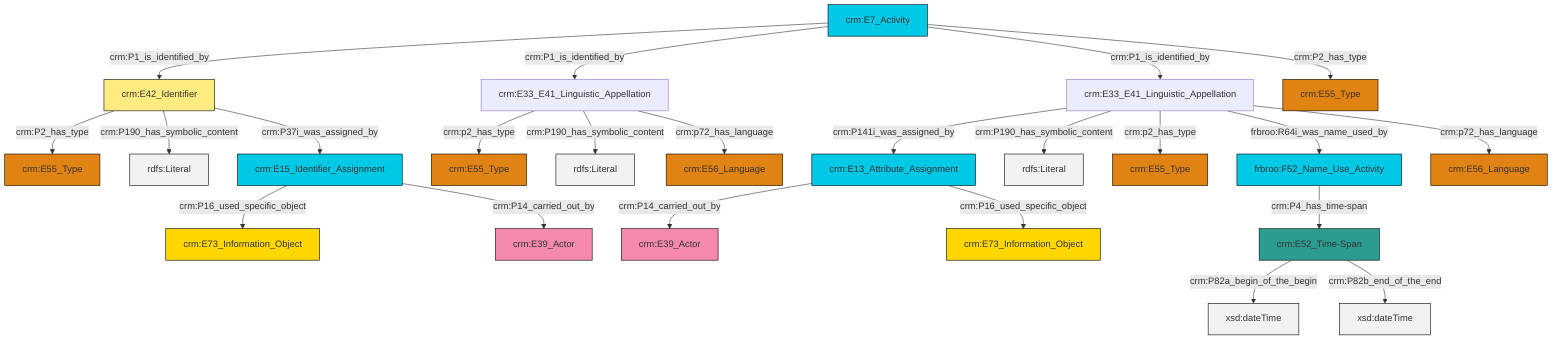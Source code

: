 graph TD
classDef Literal fill:#f2f2f2,stroke:#000000;
classDef CRM_Entity fill:#FFFFFF,stroke:#000000;
classDef Temporal_Entity fill:#00C9E6, stroke:#000000;
classDef Type fill:#E18312, stroke:#000000;
classDef Time-Span fill:#2C9C91, stroke:#000000;
classDef Appellation fill:#FFEB7F, stroke:#000000;
classDef Place fill:#008836, stroke:#000000;
classDef Persistent_Item fill:#B266B2, stroke:#000000;
classDef Conceptual_Object fill:#FFD700, stroke:#000000;
classDef Physical_Thing fill:#D2B48C, stroke:#000000;
classDef Actor fill:#f58aad, stroke:#000000;
classDef PC_Classes fill:#4ce600, stroke:#000000;
classDef Multi fill:#cccccc,stroke:#000000;

0["crm:E13_Attribute_Assignment"]:::Temporal_Entity -->|crm:P14_carried_out_by| 1["crm:E39_Actor"]:::Actor
4["frbroo:F52_Name_Use_Activity"]:::Temporal_Entity -->|crm:P4_has_time-span| 5["crm:E52_Time-Span"]:::Time-Span
6["crm:E42_Identifier"]:::Appellation -->|crm:P2_has_type| 7["crm:E55_Type"]:::Type
8["crm:E15_Identifier_Assignment"]:::Temporal_Entity -->|crm:P16_used_specific_object| 9["crm:E73_Information_Object"]:::Conceptual_Object
10["crm:E33_E41_Linguistic_Appellation"]:::Default -->|crm:P141i_was_assigned_by| 0["crm:E13_Attribute_Assignment"]:::Temporal_Entity
8["crm:E15_Identifier_Assignment"]:::Temporal_Entity -->|crm:P14_carried_out_by| 13["crm:E39_Actor"]:::Actor
10["crm:E33_E41_Linguistic_Appellation"]:::Default -->|crm:P190_has_symbolic_content| 18[rdfs:Literal]:::Literal
0["crm:E13_Attribute_Assignment"]:::Temporal_Entity -->|crm:P16_used_specific_object| 24["crm:E73_Information_Object"]:::Conceptual_Object
6["crm:E42_Identifier"]:::Appellation -->|crm:P190_has_symbolic_content| 25[rdfs:Literal]:::Literal
5["crm:E52_Time-Span"]:::Time-Span -->|crm:P82a_begin_of_the_begin| 29[xsd:dateTime]:::Literal
10["crm:E33_E41_Linguistic_Appellation"]:::Default -->|crm:p2_has_type| 11["crm:E55_Type"]:::Type
5["crm:E52_Time-Span"]:::Time-Span -->|crm:P82b_end_of_the_end| 32[xsd:dateTime]:::Literal
35["crm:E33_E41_Linguistic_Appellation"]:::Default -->|crm:p2_has_type| 14["crm:E55_Type"]:::Type
10["crm:E33_E41_Linguistic_Appellation"]:::Default -->|frbroo:R64i_was_name_used_by| 4["frbroo:F52_Name_Use_Activity"]:::Temporal_Entity
35["crm:E33_E41_Linguistic_Appellation"]:::Default -->|crm:P190_has_symbolic_content| 37[rdfs:Literal]:::Literal
16["crm:E7_Activity"]:::Temporal_Entity -->|crm:P1_is_identified_by| 6["crm:E42_Identifier"]:::Appellation
16["crm:E7_Activity"]:::Temporal_Entity -->|crm:P1_is_identified_by| 35["crm:E33_E41_Linguistic_Appellation"]:::Default
16["crm:E7_Activity"]:::Temporal_Entity -->|crm:P1_is_identified_by| 10["crm:E33_E41_Linguistic_Appellation"]:::Default
16["crm:E7_Activity"]:::Temporal_Entity -->|crm:P2_has_type| 2["crm:E55_Type"]:::Type
10["crm:E33_E41_Linguistic_Appellation"]:::Default -->|crm:p72_has_language| 27["crm:E56_Language"]:::Type
6["crm:E42_Identifier"]:::Appellation -->|crm:P37i_was_assigned_by| 8["crm:E15_Identifier_Assignment"]:::Temporal_Entity
35["crm:E33_E41_Linguistic_Appellation"]:::Default -->|crm:p72_has_language| 20["crm:E56_Language"]:::Type